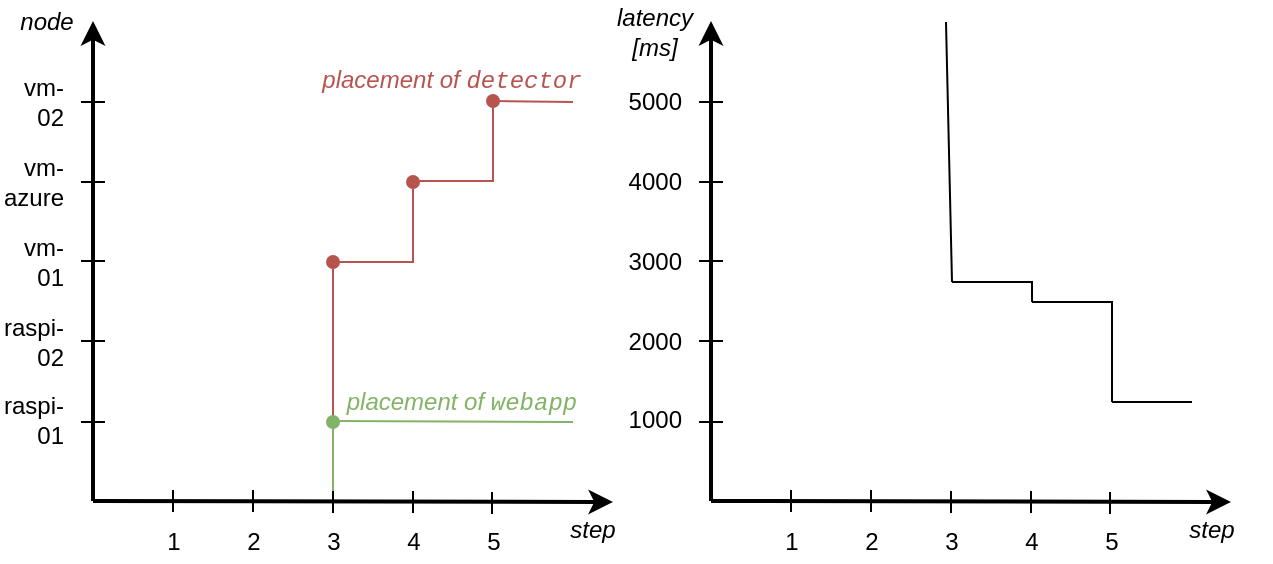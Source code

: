 <mxfile version="11.3.0" type="device" pages="1"><diagram id="962GDx_8SpJMeMZz7wJf" name="Page-1"><mxGraphModel dx="527" dy="478" grid="1" gridSize="10" guides="1" tooltips="1" connect="1" arrows="1" fold="1" page="1" pageScale="1" pageWidth="827" pageHeight="1169" math="0" shadow="0"><root><mxCell id="0"/><mxCell id="1" parent="0"/><mxCell id="MPhXkCs0Cm1w418eDwLz-83" value="" style="group" parent="1" vertex="1" connectable="0"><mxGeometry x="366" y="115" width="329.5" height="275" as="geometry"/></mxCell><mxCell id="MPhXkCs0Cm1w418eDwLz-69" value="" style="group" parent="MPhXkCs0Cm1w418eDwLz-83" vertex="1" connectable="0"><mxGeometry width="329.5" height="275" as="geometry"/></mxCell><mxCell id="MPhXkCs0Cm1w418eDwLz-35" value="" style="endArrow=classic;html=1;strokeWidth=2;" parent="MPhXkCs0Cm1w418eDwLz-69" edge="1"><mxGeometry width="50" height="50" relative="1" as="geometry"><mxPoint x="49.5" y="244.5" as="sourcePoint"/><mxPoint x="49.5" y="4.5" as="targetPoint"/></mxGeometry></mxCell><mxCell id="MPhXkCs0Cm1w418eDwLz-36" value="1000" style="text;html=1;strokeColor=none;fillColor=none;align=right;verticalAlign=middle;whiteSpace=wrap;rounded=0;fontFamily=Helvetica;" parent="MPhXkCs0Cm1w418eDwLz-69" vertex="1"><mxGeometry x="6.5" y="194" width="30" height="20" as="geometry"/></mxCell><mxCell id="MPhXkCs0Cm1w418eDwLz-37" value="2000" style="text;html=1;strokeColor=none;fillColor=none;align=right;verticalAlign=middle;whiteSpace=wrap;rounded=0;fontFamily=Helvetica;" parent="MPhXkCs0Cm1w418eDwLz-69" vertex="1"><mxGeometry x="6.5" y="155" width="30" height="20" as="geometry"/></mxCell><mxCell id="MPhXkCs0Cm1w418eDwLz-38" value="3000" style="text;html=1;strokeColor=none;fillColor=none;align=right;verticalAlign=middle;whiteSpace=wrap;rounded=0;fontFamily=Helvetica;" parent="MPhXkCs0Cm1w418eDwLz-69" vertex="1"><mxGeometry x="6.5" y="115" width="30" height="20" as="geometry"/></mxCell><mxCell id="MPhXkCs0Cm1w418eDwLz-39" value="5000" style="text;html=1;strokeColor=none;fillColor=none;align=right;verticalAlign=middle;whiteSpace=wrap;rounded=0;fontFamily=Helvetica;" parent="MPhXkCs0Cm1w418eDwLz-69" vertex="1"><mxGeometry x="6.5" y="35" width="30" height="20" as="geometry"/></mxCell><mxCell id="MPhXkCs0Cm1w418eDwLz-40" value="4000" style="text;html=1;strokeColor=none;fillColor=none;align=right;verticalAlign=middle;whiteSpace=wrap;rounded=0;fontFamily=Helvetica;" parent="MPhXkCs0Cm1w418eDwLz-69" vertex="1"><mxGeometry x="6.5" y="75" width="30" height="20" as="geometry"/></mxCell><mxCell id="MPhXkCs0Cm1w418eDwLz-41" value="" style="endArrow=none;html=1;strokeWidth=1;fontFamily=Courier New;arcSize=20;" parent="MPhXkCs0Cm1w418eDwLz-69" edge="1"><mxGeometry width="50" height="50" relative="1" as="geometry"><mxPoint x="89.5" y="250" as="sourcePoint"/><mxPoint x="89.5" y="239" as="targetPoint"/></mxGeometry></mxCell><mxCell id="MPhXkCs0Cm1w418eDwLz-42" value="1" style="text;html=1;strokeColor=none;fillColor=none;align=center;verticalAlign=middle;whiteSpace=wrap;rounded=0;fontFamily=Helvetica;" parent="MPhXkCs0Cm1w418eDwLz-69" vertex="1"><mxGeometry x="79.5" y="255" width="20" height="20" as="geometry"/></mxCell><mxCell id="MPhXkCs0Cm1w418eDwLz-43" value="2" style="text;html=1;strokeColor=none;fillColor=none;align=center;verticalAlign=middle;whiteSpace=wrap;rounded=0;fontFamily=Helvetica;" parent="MPhXkCs0Cm1w418eDwLz-69" vertex="1"><mxGeometry x="119.5" y="255" width="20" height="20" as="geometry"/></mxCell><mxCell id="MPhXkCs0Cm1w418eDwLz-44" value="3" style="text;html=1;strokeColor=none;fillColor=none;align=center;verticalAlign=middle;whiteSpace=wrap;rounded=0;fontFamily=Helvetica;" parent="MPhXkCs0Cm1w418eDwLz-69" vertex="1"><mxGeometry x="159.5" y="255" width="20" height="20" as="geometry"/></mxCell><mxCell id="MPhXkCs0Cm1w418eDwLz-45" value="4" style="text;html=1;strokeColor=none;fillColor=none;align=center;verticalAlign=middle;whiteSpace=wrap;rounded=0;fontFamily=Helvetica;" parent="MPhXkCs0Cm1w418eDwLz-69" vertex="1"><mxGeometry x="199.5" y="255" width="20" height="20" as="geometry"/></mxCell><mxCell id="MPhXkCs0Cm1w418eDwLz-46" value="5" style="text;html=1;strokeColor=none;fillColor=none;align=center;verticalAlign=middle;whiteSpace=wrap;rounded=0;fontFamily=Helvetica;" parent="MPhXkCs0Cm1w418eDwLz-69" vertex="1"><mxGeometry x="239.5" y="255" width="20" height="20" as="geometry"/></mxCell><mxCell id="MPhXkCs0Cm1w418eDwLz-53" value="" style="endArrow=classic;html=1;strokeWidth=2;" parent="MPhXkCs0Cm1w418eDwLz-69" edge="1"><mxGeometry width="50" height="50" relative="1" as="geometry"><mxPoint x="49.5" y="244.5" as="sourcePoint"/><mxPoint x="309.5" y="245" as="targetPoint"/></mxGeometry></mxCell><mxCell id="MPhXkCs0Cm1w418eDwLz-54" value="latency [ms]" style="text;html=1;strokeColor=none;fillColor=none;align=center;verticalAlign=middle;whiteSpace=wrap;rounded=0;fontStyle=2" parent="MPhXkCs0Cm1w418eDwLz-69" vertex="1"><mxGeometry width="43" height="20" as="geometry"/></mxCell><mxCell id="MPhXkCs0Cm1w418eDwLz-57" value="step" style="text;html=1;strokeColor=none;fillColor=none;align=center;verticalAlign=middle;whiteSpace=wrap;rounded=0;fontStyle=2" parent="MPhXkCs0Cm1w418eDwLz-69" vertex="1"><mxGeometry x="285" y="249" width="30" height="20" as="geometry"/></mxCell><mxCell id="MPhXkCs0Cm1w418eDwLz-58" value="" style="endArrow=none;html=1;strokeWidth=1;fontFamily=Courier New;arcSize=20;" parent="MPhXkCs0Cm1w418eDwLz-69" edge="1"><mxGeometry width="50" height="50" relative="1" as="geometry"><mxPoint x="129.5" y="250" as="sourcePoint"/><mxPoint x="129.5" y="239" as="targetPoint"/></mxGeometry></mxCell><mxCell id="MPhXkCs0Cm1w418eDwLz-59" value="" style="endArrow=none;html=1;strokeWidth=1;fontFamily=Courier New;arcSize=20;" parent="MPhXkCs0Cm1w418eDwLz-69" edge="1"><mxGeometry width="50" height="50" relative="1" as="geometry"><mxPoint x="209.5" y="250.5" as="sourcePoint"/><mxPoint x="209.5" y="239.5" as="targetPoint"/></mxGeometry></mxCell><mxCell id="MPhXkCs0Cm1w418eDwLz-60" value="" style="endArrow=none;html=1;strokeWidth=1;fontFamily=Courier New;arcSize=20;" parent="MPhXkCs0Cm1w418eDwLz-69" edge="1"><mxGeometry width="50" height="50" relative="1" as="geometry"><mxPoint x="169.5" y="250.5" as="sourcePoint"/><mxPoint x="169.5" y="239.5" as="targetPoint"/></mxGeometry></mxCell><mxCell id="MPhXkCs0Cm1w418eDwLz-61" value="" style="endArrow=none;html=1;strokeWidth=1;fontFamily=Courier New;arcSize=20;" parent="MPhXkCs0Cm1w418eDwLz-69" edge="1"><mxGeometry width="50" height="50" relative="1" as="geometry"><mxPoint x="249" y="251" as="sourcePoint"/><mxPoint x="249" y="240" as="targetPoint"/></mxGeometry></mxCell><mxCell id="MPhXkCs0Cm1w418eDwLz-62" value="" style="endArrow=none;html=1;strokeWidth=1;fontFamily=Courier New;arcSize=20;" parent="MPhXkCs0Cm1w418eDwLz-69" edge="1"><mxGeometry width="50" height="50" relative="1" as="geometry"><mxPoint x="43.5" y="205" as="sourcePoint"/><mxPoint x="55.5" y="205" as="targetPoint"/></mxGeometry></mxCell><mxCell id="MPhXkCs0Cm1w418eDwLz-63" value="" style="endArrow=none;html=1;strokeWidth=1;fontFamily=Courier New;arcSize=20;" parent="MPhXkCs0Cm1w418eDwLz-69" edge="1"><mxGeometry width="50" height="50" relative="1" as="geometry"><mxPoint x="43.5" y="164.5" as="sourcePoint"/><mxPoint x="55.5" y="164.5" as="targetPoint"/></mxGeometry></mxCell><mxCell id="MPhXkCs0Cm1w418eDwLz-64" value="" style="endArrow=none;html=1;strokeWidth=1;fontFamily=Courier New;arcSize=20;" parent="MPhXkCs0Cm1w418eDwLz-69" edge="1"><mxGeometry width="50" height="50" relative="1" as="geometry"><mxPoint x="43.5" y="124.5" as="sourcePoint"/><mxPoint x="55.5" y="124.5" as="targetPoint"/></mxGeometry></mxCell><mxCell id="MPhXkCs0Cm1w418eDwLz-65" value="" style="endArrow=none;html=1;strokeWidth=1;fontFamily=Courier New;arcSize=20;" parent="MPhXkCs0Cm1w418eDwLz-69" edge="1"><mxGeometry width="50" height="50" relative="1" as="geometry"><mxPoint x="43.5" y="85" as="sourcePoint"/><mxPoint x="55.5" y="85" as="targetPoint"/></mxGeometry></mxCell><mxCell id="MPhXkCs0Cm1w418eDwLz-66" value="" style="endArrow=none;html=1;strokeWidth=1;fontFamily=Courier New;arcSize=20;" parent="MPhXkCs0Cm1w418eDwLz-69" edge="1"><mxGeometry width="50" height="50" relative="1" as="geometry"><mxPoint x="43.5" y="45" as="sourcePoint"/><mxPoint x="55.5" y="45" as="targetPoint"/></mxGeometry></mxCell><mxCell id="MPhXkCs0Cm1w418eDwLz-70" value="" style="endArrow=none;html=1;fontFamily=Helvetica;fontSize=10;fontColor=#82B366;" parent="MPhXkCs0Cm1w418eDwLz-69" edge="1"><mxGeometry width="50" height="50" relative="1" as="geometry"><mxPoint x="167" y="5" as="sourcePoint"/><mxPoint x="170" y="135" as="targetPoint"/></mxGeometry></mxCell><mxCell id="MPhXkCs0Cm1w418eDwLz-77" value="" style="endArrow=none;html=1;fontFamily=Helvetica;fontSize=10;fontColor=#82B366;rounded=0;" parent="MPhXkCs0Cm1w418eDwLz-69" edge="1"><mxGeometry width="50" height="50" relative="1" as="geometry"><mxPoint x="170" y="135" as="sourcePoint"/><mxPoint x="210" y="145" as="targetPoint"/><Array as="points"><mxPoint x="210" y="135"/></Array></mxGeometry></mxCell><mxCell id="MPhXkCs0Cm1w418eDwLz-78" value="" style="endArrow=none;html=1;fontFamily=Helvetica;fontSize=10;fontColor=#82B366;rounded=0;" parent="MPhXkCs0Cm1w418eDwLz-83" edge="1"><mxGeometry width="50" height="50" relative="1" as="geometry"><mxPoint x="250" y="195" as="sourcePoint"/><mxPoint x="210" y="145" as="targetPoint"/><Array as="points"><mxPoint x="250" y="145"/></Array></mxGeometry></mxCell><mxCell id="MPhXkCs0Cm1w418eDwLz-81" value="" style="endArrow=none;html=1;fontFamily=Helvetica;fontSize=10;fontColor=#82B366;rounded=0;" parent="MPhXkCs0Cm1w418eDwLz-83" edge="1"><mxGeometry width="50" height="50" relative="1" as="geometry"><mxPoint x="290" y="195" as="sourcePoint"/><mxPoint x="250" y="195" as="targetPoint"/><Array as="points"/></mxGeometry></mxCell><mxCell id="-aOPXFEy6uY6fHaMiTRr-1" value="" style="endArrow=classic;html=1;strokeWidth=2;" parent="1" edge="1"><mxGeometry width="50" height="50" relative="1" as="geometry"><mxPoint x="106.5" y="359.5" as="sourcePoint"/><mxPoint x="106.5" y="119.5" as="targetPoint"/></mxGeometry></mxCell><mxCell id="-aOPXFEy6uY6fHaMiTRr-2" value="raspi-01" style="text;html=1;strokeColor=none;fillColor=none;align=right;verticalAlign=middle;whiteSpace=wrap;rounded=0;fontFamily=Helvetica;fontSize=12;" parent="1" vertex="1"><mxGeometry x="60" y="309" width="34" height="20" as="geometry"/></mxCell><mxCell id="-aOPXFEy6uY6fHaMiTRr-3" value="raspi-02" style="text;html=1;strokeColor=none;fillColor=none;align=right;verticalAlign=middle;whiteSpace=wrap;rounded=0;fontFamily=Helvetica;fontSize=12;" parent="1" vertex="1"><mxGeometry x="60" y="270" width="34" height="20" as="geometry"/></mxCell><mxCell id="-aOPXFEy6uY6fHaMiTRr-4" value="vm-01" style="text;html=1;strokeColor=none;fillColor=none;align=right;verticalAlign=middle;whiteSpace=wrap;rounded=0;fontFamily=Helvetica;fontSize=12;" parent="1" vertex="1"><mxGeometry x="70" y="230" width="24" height="20" as="geometry"/></mxCell><mxCell id="-aOPXFEy6uY6fHaMiTRr-5" value="vm-02" style="text;html=1;strokeColor=none;fillColor=none;align=right;verticalAlign=middle;whiteSpace=wrap;rounded=0;fontFamily=Helvetica;fontSize=12;" parent="1" vertex="1"><mxGeometry x="70" y="150" width="24" height="20" as="geometry"/></mxCell><mxCell id="-aOPXFEy6uY6fHaMiTRr-6" value="vm-azure" style="text;html=1;strokeColor=none;fillColor=none;align=right;verticalAlign=middle;whiteSpace=wrap;rounded=0;fontFamily=Helvetica;fontSize=12;" parent="1" vertex="1"><mxGeometry x="60" y="190" width="34" height="20" as="geometry"/></mxCell><mxCell id="-aOPXFEy6uY6fHaMiTRr-9" value="" style="endArrow=none;html=1;strokeWidth=1;fontFamily=Courier New;arcSize=20;" parent="1" edge="1"><mxGeometry width="50" height="50" relative="1" as="geometry"><mxPoint x="146.5" y="365" as="sourcePoint"/><mxPoint x="146.5" y="354" as="targetPoint"/></mxGeometry></mxCell><mxCell id="-aOPXFEy6uY6fHaMiTRr-15" value="1" style="text;html=1;strokeColor=none;fillColor=none;align=center;verticalAlign=middle;whiteSpace=wrap;rounded=0;fontFamily=Helvetica;" parent="1" vertex="1"><mxGeometry x="136.5" y="370" width="20" height="20" as="geometry"/></mxCell><mxCell id="-aOPXFEy6uY6fHaMiTRr-16" value="2" style="text;html=1;strokeColor=none;fillColor=none;align=center;verticalAlign=middle;whiteSpace=wrap;rounded=0;fontFamily=Helvetica;" parent="1" vertex="1"><mxGeometry x="176.5" y="370" width="20" height="20" as="geometry"/></mxCell><mxCell id="-aOPXFEy6uY6fHaMiTRr-17" value="3" style="text;html=1;strokeColor=none;fillColor=none;align=center;verticalAlign=middle;whiteSpace=wrap;rounded=0;fontFamily=Helvetica;" parent="1" vertex="1"><mxGeometry x="216.5" y="370" width="20" height="20" as="geometry"/></mxCell><mxCell id="-aOPXFEy6uY6fHaMiTRr-18" value="4" style="text;html=1;strokeColor=none;fillColor=none;align=center;verticalAlign=middle;whiteSpace=wrap;rounded=0;fontFamily=Helvetica;" parent="1" vertex="1"><mxGeometry x="256.5" y="370" width="20" height="20" as="geometry"/></mxCell><mxCell id="-aOPXFEy6uY6fHaMiTRr-19" value="5" style="text;html=1;strokeColor=none;fillColor=none;align=center;verticalAlign=middle;whiteSpace=wrap;rounded=0;fontFamily=Helvetica;" parent="1" vertex="1"><mxGeometry x="296.5" y="370" width="20" height="20" as="geometry"/></mxCell><mxCell id="MPhXkCs0Cm1w418eDwLz-4" value="" style="endArrow=none;html=1;strokeWidth=1;fontFamily=Courier New;startArrow=oval;startFill=1;strokeColor=#b85450;fillColor=#f8cecc;rounded=0;" parent="1" edge="1"><mxGeometry width="50" height="50" relative="1" as="geometry"><mxPoint x="226.5" y="240" as="sourcePoint"/><mxPoint x="106.5" y="360" as="targetPoint"/><Array as="points"><mxPoint x="226.5" y="360"/></Array></mxGeometry></mxCell><mxCell id="MPhXkCs0Cm1w418eDwLz-5" value="" style="endArrow=none;html=1;strokeWidth=1;fontFamily=Courier New;startArrow=oval;startFill=1;strokeColor=#b85450;fillColor=#f8cecc;rounded=0;" parent="1" edge="1"><mxGeometry width="50" height="50" relative="1" as="geometry"><mxPoint x="266.5" y="200" as="sourcePoint"/><mxPoint x="226.5" y="240" as="targetPoint"/><Array as="points"><mxPoint x="266.5" y="240"/></Array></mxGeometry></mxCell><mxCell id="MPhXkCs0Cm1w418eDwLz-6" value="" style="endArrow=none;html=1;strokeWidth=1;fontFamily=Courier New;startArrow=oval;startFill=1;strokeColor=#b85450;fillColor=#f8cecc;rounded=0;" parent="1" edge="1"><mxGeometry width="50" height="50" relative="1" as="geometry"><mxPoint x="306.5" y="159.5" as="sourcePoint"/><mxPoint x="266.5" y="199.5" as="targetPoint"/><Array as="points"><mxPoint x="306.5" y="199.5"/></Array></mxGeometry></mxCell><mxCell id="MPhXkCs0Cm1w418eDwLz-7" value="" style="endArrow=none;html=1;strokeWidth=1;fontFamily=Courier New;startArrow=none;startFill=0;strokeColor=#b85450;fillColor=#f8cecc;rounded=0;" parent="1" edge="1"><mxGeometry width="50" height="50" relative="1" as="geometry"><mxPoint x="346.5" y="160" as="sourcePoint"/><mxPoint x="306.5" y="159.5" as="targetPoint"/><Array as="points"/></mxGeometry></mxCell><mxCell id="MPhXkCs0Cm1w418eDwLz-8" value="" style="endArrow=none;html=1;strokeWidth=1;fontFamily=Courier New;startArrow=oval;startFill=1;strokeColor=#82b366;fillColor=#d5e8d4;rounded=0;" parent="1" edge="1"><mxGeometry width="50" height="50" relative="1" as="geometry"><mxPoint x="226.5" y="320" as="sourcePoint"/><mxPoint x="106.5" y="359.5" as="targetPoint"/><Array as="points"><mxPoint x="226.5" y="359.5"/></Array></mxGeometry></mxCell><mxCell id="MPhXkCs0Cm1w418eDwLz-9" value="" style="endArrow=none;html=1;strokeWidth=1;fontFamily=Courier New;startArrow=none;startFill=0;strokeColor=#82b366;fillColor=#d5e8d4;rounded=0;" parent="1" edge="1"><mxGeometry width="50" height="50" relative="1" as="geometry"><mxPoint x="346.5" y="320" as="sourcePoint"/><mxPoint x="226.5" y="319.5" as="targetPoint"/><Array as="points"/></mxGeometry></mxCell><mxCell id="-aOPXFEy6uY6fHaMiTRr-7" value="" style="endArrow=classic;html=1;strokeWidth=2;" parent="1" edge="1"><mxGeometry width="50" height="50" relative="1" as="geometry"><mxPoint x="106.5" y="359.5" as="sourcePoint"/><mxPoint x="366.5" y="360" as="targetPoint"/></mxGeometry></mxCell><mxCell id="MPhXkCs0Cm1w418eDwLz-12" value="node" style="text;html=1;strokeColor=none;fillColor=none;align=center;verticalAlign=middle;whiteSpace=wrap;rounded=0;fontStyle=2" parent="1" vertex="1"><mxGeometry x="66.5" y="109.5" width="33" height="20" as="geometry"/></mxCell><mxCell id="MPhXkCs0Cm1w418eDwLz-13" value="placement of &lt;font face=&quot;Courier New&quot; style=&quot;font-size: 12px;&quot;&gt;detector&lt;/font&gt;" style="text;html=1;strokeColor=none;fillColor=none;align=center;verticalAlign=middle;whiteSpace=wrap;rounded=0;fontColor=#B85450;fontStyle=2;fontSize=12;" parent="1" vertex="1"><mxGeometry x="220" y="139" width="132" height="20" as="geometry"/></mxCell><mxCell id="MPhXkCs0Cm1w418eDwLz-14" value="placement of &lt;font face=&quot;Courier New&quot; style=&quot;font-size: 12px;&quot;&gt;webapp&lt;/font&gt;" style="text;html=1;strokeColor=none;fillColor=none;align=center;verticalAlign=middle;whiteSpace=wrap;rounded=0;fontColor=#82B366;fontStyle=2;fontSize=12;" parent="1" vertex="1"><mxGeometry x="230" y="300" width="122" height="20" as="geometry"/></mxCell><mxCell id="MPhXkCs0Cm1w418eDwLz-17" value="step" style="text;html=1;strokeColor=none;fillColor=none;align=center;verticalAlign=middle;whiteSpace=wrap;rounded=0;fontStyle=2" parent="1" vertex="1"><mxGeometry x="342" y="364" width="29" height="20" as="geometry"/></mxCell><mxCell id="MPhXkCs0Cm1w418eDwLz-26" value="" style="endArrow=none;html=1;strokeWidth=1;fontFamily=Courier New;arcSize=20;" parent="1" edge="1"><mxGeometry width="50" height="50" relative="1" as="geometry"><mxPoint x="186.5" y="365" as="sourcePoint"/><mxPoint x="186.5" y="354" as="targetPoint"/></mxGeometry></mxCell><mxCell id="MPhXkCs0Cm1w418eDwLz-27" value="" style="endArrow=none;html=1;strokeWidth=1;fontFamily=Courier New;arcSize=20;" parent="1" edge="1"><mxGeometry width="50" height="50" relative="1" as="geometry"><mxPoint x="266.5" y="365.5" as="sourcePoint"/><mxPoint x="266.5" y="354.5" as="targetPoint"/></mxGeometry></mxCell><mxCell id="MPhXkCs0Cm1w418eDwLz-28" value="" style="endArrow=none;html=1;strokeWidth=1;fontFamily=Courier New;arcSize=20;" parent="1" edge="1"><mxGeometry width="50" height="50" relative="1" as="geometry"><mxPoint x="226.5" y="365.5" as="sourcePoint"/><mxPoint x="226.5" y="354.5" as="targetPoint"/></mxGeometry></mxCell><mxCell id="MPhXkCs0Cm1w418eDwLz-29" value="" style="endArrow=none;html=1;strokeWidth=1;fontFamily=Courier New;arcSize=20;" parent="1" edge="1"><mxGeometry width="50" height="50" relative="1" as="geometry"><mxPoint x="306" y="366" as="sourcePoint"/><mxPoint x="306" y="355" as="targetPoint"/></mxGeometry></mxCell><mxCell id="MPhXkCs0Cm1w418eDwLz-30" value="" style="endArrow=none;html=1;strokeWidth=1;fontFamily=Courier New;arcSize=20;" parent="1" edge="1"><mxGeometry width="50" height="50" relative="1" as="geometry"><mxPoint x="100.5" y="320" as="sourcePoint"/><mxPoint x="112.5" y="320" as="targetPoint"/></mxGeometry></mxCell><mxCell id="MPhXkCs0Cm1w418eDwLz-31" value="" style="endArrow=none;html=1;strokeWidth=1;fontFamily=Courier New;arcSize=20;" parent="1" edge="1"><mxGeometry width="50" height="50" relative="1" as="geometry"><mxPoint x="100.5" y="279.5" as="sourcePoint"/><mxPoint x="112.5" y="279.5" as="targetPoint"/></mxGeometry></mxCell><mxCell id="MPhXkCs0Cm1w418eDwLz-32" value="" style="endArrow=none;html=1;strokeWidth=1;fontFamily=Courier New;arcSize=20;" parent="1" edge="1"><mxGeometry width="50" height="50" relative="1" as="geometry"><mxPoint x="100.5" y="239.5" as="sourcePoint"/><mxPoint x="112.5" y="239.5" as="targetPoint"/></mxGeometry></mxCell><mxCell id="MPhXkCs0Cm1w418eDwLz-33" value="" style="endArrow=none;html=1;strokeWidth=1;fontFamily=Courier New;arcSize=20;" parent="1" edge="1"><mxGeometry width="50" height="50" relative="1" as="geometry"><mxPoint x="100.5" y="200" as="sourcePoint"/><mxPoint x="112.5" y="200" as="targetPoint"/></mxGeometry></mxCell><mxCell id="MPhXkCs0Cm1w418eDwLz-34" value="" style="endArrow=none;html=1;strokeWidth=1;fontFamily=Courier New;arcSize=20;" parent="1" edge="1"><mxGeometry width="50" height="50" relative="1" as="geometry"><mxPoint x="100.5" y="160" as="sourcePoint"/><mxPoint x="112.5" y="160" as="targetPoint"/></mxGeometry></mxCell></root></mxGraphModel></diagram></mxfile>